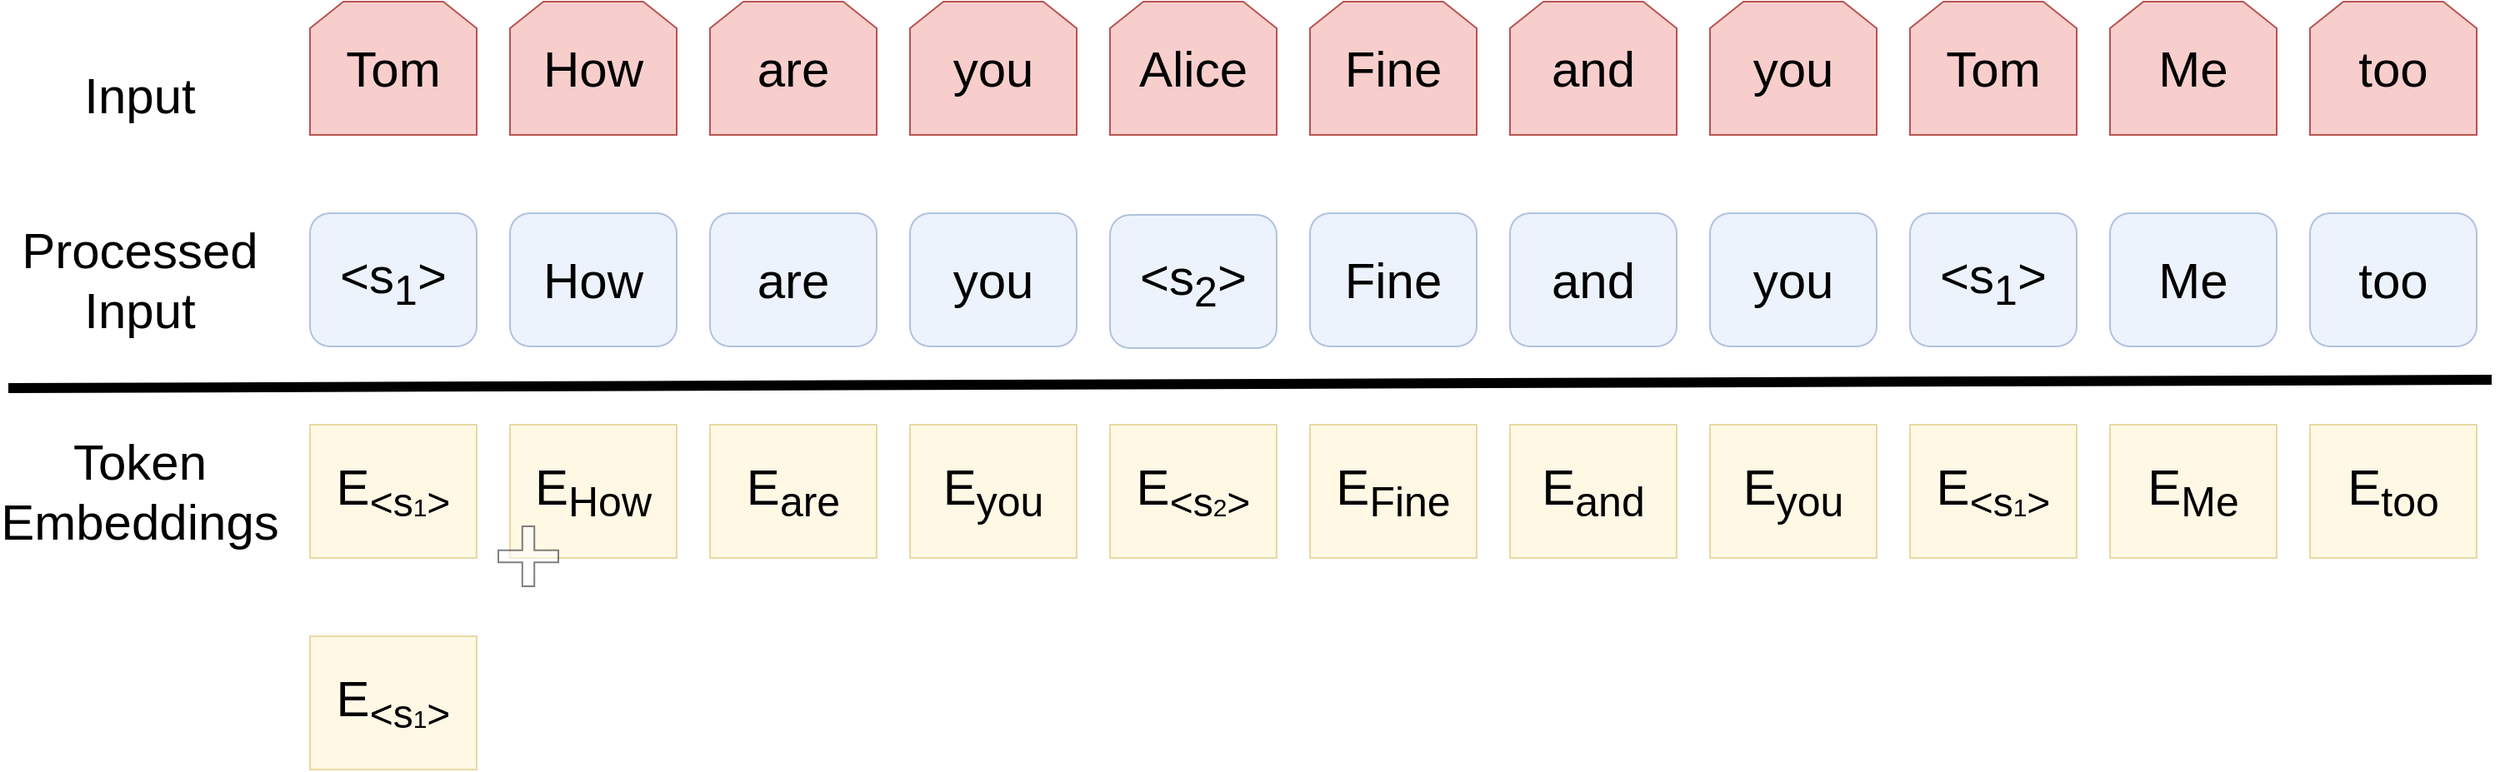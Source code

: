 <mxfile version="14.7.3" type="github">
  <diagram id="JkMvOs5ojRE9gr4JGBI3" name="Page-1">
    <mxGraphModel dx="1880" dy="1246" grid="1" gridSize="1" guides="1" tooltips="1" connect="1" arrows="1" fold="1" page="1" pageScale="1" pageWidth="2000" pageHeight="1800" math="0" shadow="0">
      <root>
        <mxCell id="0" />
        <mxCell id="1" parent="0" />
        <mxCell id="9nf_A8TAfy0zUtpwwu4r-2" value="&lt;font style=&quot;font-size: 30px&quot;&gt;Tom&lt;/font&gt;" style="shape=loopLimit;whiteSpace=wrap;html=1;fillColor=#f8cecc;strokeColor=#b85450;" vertex="1" parent="1">
          <mxGeometry x="272" y="64" width="100" height="80" as="geometry" />
        </mxCell>
        <mxCell id="9nf_A8TAfy0zUtpwwu4r-3" value="&lt;span style=&quot;font-size: 30px&quot;&gt;How&lt;/span&gt;" style="shape=loopLimit;whiteSpace=wrap;html=1;fillColor=#f8cecc;strokeColor=#b85450;" vertex="1" parent="1">
          <mxGeometry x="392" y="64" width="100" height="80" as="geometry" />
        </mxCell>
        <mxCell id="9nf_A8TAfy0zUtpwwu4r-4" value="&lt;span style=&quot;font-size: 30px&quot;&gt;are&lt;/span&gt;" style="shape=loopLimit;whiteSpace=wrap;html=1;fillColor=#f8cecc;strokeColor=#b85450;" vertex="1" parent="1">
          <mxGeometry x="512" y="64" width="100" height="80" as="geometry" />
        </mxCell>
        <mxCell id="9nf_A8TAfy0zUtpwwu4r-5" value="&lt;span style=&quot;font-size: 30px&quot;&gt;you&lt;/span&gt;" style="shape=loopLimit;whiteSpace=wrap;html=1;fillColor=#f8cecc;strokeColor=#b85450;" vertex="1" parent="1">
          <mxGeometry x="632" y="64" width="100" height="80" as="geometry" />
        </mxCell>
        <mxCell id="9nf_A8TAfy0zUtpwwu4r-7" value="&lt;span style=&quot;font-size: 30px&quot;&gt;Alice&lt;/span&gt;" style="shape=loopLimit;whiteSpace=wrap;html=1;fillColor=#f8cecc;strokeColor=#b85450;" vertex="1" parent="1">
          <mxGeometry x="752" y="64" width="100" height="80" as="geometry" />
        </mxCell>
        <mxCell id="9nf_A8TAfy0zUtpwwu4r-8" value="&lt;span style=&quot;font-size: 30px&quot;&gt;Fine&lt;/span&gt;" style="shape=loopLimit;whiteSpace=wrap;html=1;fillColor=#f8cecc;strokeColor=#b85450;" vertex="1" parent="1">
          <mxGeometry x="872" y="64" width="100" height="80" as="geometry" />
        </mxCell>
        <mxCell id="9nf_A8TAfy0zUtpwwu4r-9" value="&lt;span style=&quot;font-size: 30px&quot;&gt;and&lt;/span&gt;" style="shape=loopLimit;whiteSpace=wrap;html=1;fillColor=#f8cecc;strokeColor=#b85450;" vertex="1" parent="1">
          <mxGeometry x="992" y="64" width="100" height="80" as="geometry" />
        </mxCell>
        <mxCell id="9nf_A8TAfy0zUtpwwu4r-10" value="&lt;span style=&quot;font-size: 30px&quot;&gt;you&lt;/span&gt;&lt;span style=&quot;color: rgba(0 , 0 , 0 , 0) ; font-family: monospace ; font-size: 0px&quot;&gt;%3CmxGraphModel%3E%3Croot%3E%3CmxCell%20id%3D%220%22%2F%3E%3CmxCell%20id%3D%221%22%20parent%3D%220%22%2F%3E%3CmxCell%20id%3D%222%22%20value%3D%22%26lt%3Bspan%20style%3D%26quot%3Bfont-size%3A%2030px%26quot%3B%26gt%3BHow%26lt%3B%2Fspan%26gt%3B%22%20style%3D%22shape%3DloopLimit%3BwhiteSpace%3Dwrap%3Bhtml%3D1%3BfillColor%3D%23f8cecc%3BstrokeColor%3D%23b85450%3B%22%20vertex%3D%221%22%20parent%3D%221%22%3E%3CmxGeometry%20x%3D%22400%22%20y%3D%2280%22%20width%3D%22100%22%20height%3D%2280%22%20as%3D%22geometry%22%2F%3E%3C%2FmxCell%3E%3C%2Froot%3E%3C%2FmxGraphModel%3E&lt;/span&gt;" style="shape=loopLimit;whiteSpace=wrap;html=1;fillColor=#f8cecc;strokeColor=#b85450;" vertex="1" parent="1">
          <mxGeometry x="1112" y="64" width="100" height="80" as="geometry" />
        </mxCell>
        <mxCell id="9nf_A8TAfy0zUtpwwu4r-11" value="&lt;span style=&quot;font-size: 30px&quot;&gt;Tom&lt;/span&gt;" style="shape=loopLimit;whiteSpace=wrap;html=1;fillColor=#f8cecc;strokeColor=#b85450;" vertex="1" parent="1">
          <mxGeometry x="1232" y="64" width="100" height="80" as="geometry" />
        </mxCell>
        <mxCell id="9nf_A8TAfy0zUtpwwu4r-12" value="&lt;span style=&quot;font-size: 30px&quot;&gt;Me&lt;/span&gt;&lt;span style=&quot;color: rgba(0 , 0 , 0 , 0) ; font-family: monospace ; font-size: 0px&quot;&gt;%3CmxGraphModel%3E%3Croot%3E%3CmxCell%20id%3D%220%22%2F%3E%3CmxCell%20id%3D%221%22%20parent%3D%220%22%2F%3E%3CmxCell%20id%3D%222%22%20value%3D%22%26lt%3Bspan%20style%3D%26quot%3Bfont-size%3A%2030px%26quot%3B%26gt%3BHow%26lt%3B%2Fspan%26gt%3B%22%20style%3D%22shape%3DloopLimit%3BwhiteSpace%3Dwrap%3Bhtml%3D1%3BfillColor%3D%23f8cecc%3BstrokeColor%3D%23b85450%3B%22%20vertex%3D%221%22%20parent%3D%221%22%3E%3CmxGeometry%20x%3D%22400%22%20y%3D%2280%22%20width%3D%22100%22%20height%3D%2280%22%20as%3D%22geometry%22%2F%3E%3C%2FmxCell%3E%3C%2Froot%3E%3C%2FmxGraphModel%3E&lt;/span&gt;" style="shape=loopLimit;whiteSpace=wrap;html=1;fillColor=#f8cecc;strokeColor=#b85450;" vertex="1" parent="1">
          <mxGeometry x="1352" y="64" width="100" height="80" as="geometry" />
        </mxCell>
        <mxCell id="9nf_A8TAfy0zUtpwwu4r-13" value="&lt;span style=&quot;font-size: 30px&quot;&gt;too&lt;/span&gt;" style="shape=loopLimit;whiteSpace=wrap;html=1;fillColor=#f8cecc;strokeColor=#b85450;" vertex="1" parent="1">
          <mxGeometry x="1472" y="64" width="100" height="80" as="geometry" />
        </mxCell>
        <mxCell id="9nf_A8TAfy0zUtpwwu4r-14" value="Input" style="text;html=1;strokeColor=none;fillColor=none;align=center;verticalAlign=middle;whiteSpace=wrap;rounded=0;opacity=50;fontSize=30;" vertex="1" parent="1">
          <mxGeometry x="95" y="80" width="150" height="80" as="geometry" />
        </mxCell>
        <mxCell id="9nf_A8TAfy0zUtpwwu4r-15" value="&amp;lt;s&lt;sub&gt;1&lt;/sub&gt;&amp;gt;" style="rounded=1;whiteSpace=wrap;html=1;fontSize=30;opacity=50;fillColor=#dae8fc;strokeColor=#6c8ebf;" vertex="1" parent="1">
          <mxGeometry x="272" y="191" width="100" height="80" as="geometry" />
        </mxCell>
        <mxCell id="9nf_A8TAfy0zUtpwwu4r-16" value="Processed Input" style="text;html=1;strokeColor=none;fillColor=none;align=center;verticalAlign=middle;whiteSpace=wrap;rounded=0;opacity=50;fontSize=30;" vertex="1" parent="1">
          <mxGeometry x="95" y="191" width="150" height="80" as="geometry" />
        </mxCell>
        <mxCell id="9nf_A8TAfy0zUtpwwu4r-17" value="How" style="rounded=1;whiteSpace=wrap;html=1;fontSize=30;opacity=50;fillColor=#dae8fc;strokeColor=#6c8ebf;" vertex="1" parent="1">
          <mxGeometry x="392" y="191" width="100" height="80" as="geometry" />
        </mxCell>
        <mxCell id="9nf_A8TAfy0zUtpwwu4r-18" value="are" style="rounded=1;whiteSpace=wrap;html=1;fontSize=30;opacity=50;fillColor=#dae8fc;strokeColor=#6c8ebf;" vertex="1" parent="1">
          <mxGeometry x="512" y="191" width="100" height="80" as="geometry" />
        </mxCell>
        <mxCell id="9nf_A8TAfy0zUtpwwu4r-20" value="you" style="rounded=1;whiteSpace=wrap;html=1;fontSize=30;opacity=50;fillColor=#dae8fc;strokeColor=#6c8ebf;" vertex="1" parent="1">
          <mxGeometry x="632" y="191" width="100" height="80" as="geometry" />
        </mxCell>
        <mxCell id="9nf_A8TAfy0zUtpwwu4r-21" value="&amp;lt;s&lt;sub&gt;2&lt;/sub&gt;&amp;gt;" style="rounded=1;whiteSpace=wrap;html=1;fontSize=30;opacity=50;fillColor=#dae8fc;strokeColor=#6c8ebf;" vertex="1" parent="1">
          <mxGeometry x="752" y="192" width="100" height="80" as="geometry" />
        </mxCell>
        <mxCell id="9nf_A8TAfy0zUtpwwu4r-22" value="Fine" style="rounded=1;whiteSpace=wrap;html=1;fontSize=30;opacity=50;fillColor=#dae8fc;strokeColor=#6c8ebf;" vertex="1" parent="1">
          <mxGeometry x="872" y="191" width="100" height="80" as="geometry" />
        </mxCell>
        <mxCell id="9nf_A8TAfy0zUtpwwu4r-23" value="and" style="rounded=1;whiteSpace=wrap;html=1;fontSize=30;opacity=50;fillColor=#dae8fc;strokeColor=#6c8ebf;" vertex="1" parent="1">
          <mxGeometry x="992" y="191" width="100" height="80" as="geometry" />
        </mxCell>
        <mxCell id="9nf_A8TAfy0zUtpwwu4r-24" value="you" style="rounded=1;whiteSpace=wrap;html=1;fontSize=30;opacity=50;fillColor=#dae8fc;strokeColor=#6c8ebf;" vertex="1" parent="1">
          <mxGeometry x="1112" y="191" width="100" height="80" as="geometry" />
        </mxCell>
        <mxCell id="9nf_A8TAfy0zUtpwwu4r-25" value="&amp;lt;s&lt;sub&gt;1&lt;/sub&gt;&amp;gt;" style="rounded=1;whiteSpace=wrap;html=1;fontSize=30;opacity=50;fillColor=#dae8fc;strokeColor=#6c8ebf;" vertex="1" parent="1">
          <mxGeometry x="1232" y="191" width="100" height="80" as="geometry" />
        </mxCell>
        <mxCell id="9nf_A8TAfy0zUtpwwu4r-26" value="Me" style="rounded=1;whiteSpace=wrap;html=1;fontSize=30;opacity=50;fillColor=#dae8fc;strokeColor=#6c8ebf;" vertex="1" parent="1">
          <mxGeometry x="1352" y="191" width="100" height="80" as="geometry" />
        </mxCell>
        <mxCell id="9nf_A8TAfy0zUtpwwu4r-27" value="too" style="rounded=1;whiteSpace=wrap;html=1;fontSize=30;opacity=50;fillColor=#dae8fc;strokeColor=#6c8ebf;" vertex="1" parent="1">
          <mxGeometry x="1472" y="191" width="100" height="80" as="geometry" />
        </mxCell>
        <mxCell id="9nf_A8TAfy0zUtpwwu4r-34" value="" style="endArrow=none;html=1;fontSize=30;strokeWidth=6;" edge="1" parent="1">
          <mxGeometry width="50" height="50" relative="1" as="geometry">
            <mxPoint x="91" y="296" as="sourcePoint" />
            <mxPoint x="1581" y="291" as="targetPoint" />
          </mxGeometry>
        </mxCell>
        <mxCell id="9nf_A8TAfy0zUtpwwu4r-36" value="E&lt;sub&gt;&lt;span style=&quot;font-size: 24px&quot;&gt;&amp;lt;s&lt;/span&gt;&lt;font style=&quot;font-size: 15px&quot;&gt;1&lt;/font&gt;&lt;span style=&quot;font-size: 24px&quot;&gt;&amp;gt;&lt;/span&gt;&lt;/sub&gt;" style="rounded=0;whiteSpace=wrap;html=1;fontSize=30;opacity=50;fillColor=#fff2cc;strokeColor=#d6b656;" vertex="1" parent="1">
          <mxGeometry x="272" y="318" width="100" height="80" as="geometry" />
        </mxCell>
        <mxCell id="9nf_A8TAfy0zUtpwwu4r-38" value="E&lt;sub&gt;How&lt;/sub&gt;" style="rounded=0;whiteSpace=wrap;html=1;fontSize=30;opacity=50;fillColor=#fff2cc;strokeColor=#d6b656;" vertex="1" parent="1">
          <mxGeometry x="392" y="318" width="100" height="80" as="geometry" />
        </mxCell>
        <mxCell id="9nf_A8TAfy0zUtpwwu4r-39" value="E&lt;sub&gt;are&lt;/sub&gt;" style="rounded=0;whiteSpace=wrap;html=1;fontSize=30;opacity=50;fillColor=#fff2cc;strokeColor=#d6b656;" vertex="1" parent="1">
          <mxGeometry x="512" y="318" width="100" height="80" as="geometry" />
        </mxCell>
        <mxCell id="9nf_A8TAfy0zUtpwwu4r-40" value="E&lt;sub&gt;you&lt;/sub&gt;" style="rounded=0;whiteSpace=wrap;html=1;fontSize=30;opacity=50;fillColor=#fff2cc;strokeColor=#d6b656;" vertex="1" parent="1">
          <mxGeometry x="632" y="318" width="100" height="80" as="geometry" />
        </mxCell>
        <mxCell id="9nf_A8TAfy0zUtpwwu4r-41" value="E&lt;sub&gt;&lt;span style=&quot;font-size: 24px&quot;&gt;&amp;lt;s&lt;/span&gt;&lt;font style=&quot;font-size: 15px&quot;&gt;2&lt;/font&gt;&lt;span style=&quot;font-size: 24px&quot;&gt;&amp;gt;&lt;/span&gt;&lt;/sub&gt;" style="rounded=0;whiteSpace=wrap;html=1;fontSize=30;opacity=50;fillColor=#fff2cc;strokeColor=#d6b656;" vertex="1" parent="1">
          <mxGeometry x="752" y="318" width="100" height="80" as="geometry" />
        </mxCell>
        <mxCell id="9nf_A8TAfy0zUtpwwu4r-42" value="E&lt;sub&gt;Fine&lt;/sub&gt;" style="rounded=0;whiteSpace=wrap;html=1;fontSize=30;opacity=50;fillColor=#fff2cc;strokeColor=#d6b656;" vertex="1" parent="1">
          <mxGeometry x="872" y="318" width="100" height="80" as="geometry" />
        </mxCell>
        <mxCell id="9nf_A8TAfy0zUtpwwu4r-43" value="E&lt;sub&gt;and&lt;/sub&gt;" style="rounded=0;whiteSpace=wrap;html=1;fontSize=30;opacity=50;fillColor=#fff2cc;strokeColor=#d6b656;" vertex="1" parent="1">
          <mxGeometry x="992" y="318" width="100" height="80" as="geometry" />
        </mxCell>
        <mxCell id="9nf_A8TAfy0zUtpwwu4r-44" value="E&lt;sub&gt;you&lt;/sub&gt;" style="rounded=0;whiteSpace=wrap;html=1;fontSize=30;opacity=50;fillColor=#fff2cc;strokeColor=#d6b656;" vertex="1" parent="1">
          <mxGeometry x="1112" y="318" width="100" height="80" as="geometry" />
        </mxCell>
        <mxCell id="9nf_A8TAfy0zUtpwwu4r-45" value="E&lt;sub&gt;&lt;span style=&quot;font-size: 24px&quot;&gt;&amp;lt;s&lt;/span&gt;&lt;font style=&quot;font-size: 15px&quot;&gt;1&lt;/font&gt;&lt;span style=&quot;font-size: 24px&quot;&gt;&amp;gt;&lt;/span&gt;&lt;/sub&gt;" style="rounded=0;whiteSpace=wrap;html=1;fontSize=30;opacity=50;fillColor=#fff2cc;strokeColor=#d6b656;" vertex="1" parent="1">
          <mxGeometry x="1232" y="318" width="100" height="80" as="geometry" />
        </mxCell>
        <mxCell id="9nf_A8TAfy0zUtpwwu4r-46" value="E&lt;sub&gt;Me&lt;/sub&gt;" style="rounded=0;whiteSpace=wrap;html=1;fontSize=30;opacity=50;fillColor=#fff2cc;strokeColor=#d6b656;" vertex="1" parent="1">
          <mxGeometry x="1352" y="318" width="100" height="80" as="geometry" />
        </mxCell>
        <mxCell id="9nf_A8TAfy0zUtpwwu4r-47" value="E&lt;sub&gt;too&lt;/sub&gt;" style="rounded=0;whiteSpace=wrap;html=1;fontSize=30;opacity=50;fillColor=#fff2cc;strokeColor=#d6b656;" vertex="1" parent="1">
          <mxGeometry x="1472" y="318" width="100" height="80" as="geometry" />
        </mxCell>
        <mxCell id="9nf_A8TAfy0zUtpwwu4r-48" value="Token Embeddings" style="text;html=1;strokeColor=none;fillColor=none;align=center;verticalAlign=middle;whiteSpace=wrap;rounded=0;opacity=50;fontSize=30;" vertex="1" parent="1">
          <mxGeometry x="95" y="318" width="150" height="80" as="geometry" />
        </mxCell>
        <mxCell id="9nf_A8TAfy0zUtpwwu4r-50" value="E&lt;sub&gt;&lt;span style=&quot;font-size: 24px&quot;&gt;&amp;lt;s&lt;/span&gt;&lt;font style=&quot;font-size: 15px&quot;&gt;1&lt;/font&gt;&lt;span style=&quot;font-size: 24px&quot;&gt;&amp;gt;&lt;/span&gt;&lt;/sub&gt;" style="rounded=0;whiteSpace=wrap;html=1;fontSize=30;opacity=50;fillColor=#fff2cc;strokeColor=#d6b656;" vertex="1" parent="1">
          <mxGeometry x="272" y="445" width="100" height="80" as="geometry" />
        </mxCell>
        <mxCell id="9nf_A8TAfy0zUtpwwu4r-51" value="" style="shape=cross;whiteSpace=wrap;html=1;fontSize=30;opacity=50;" vertex="1" parent="1">
          <mxGeometry x="385" y="379" width="36" height="36" as="geometry" />
        </mxCell>
      </root>
    </mxGraphModel>
  </diagram>
</mxfile>
